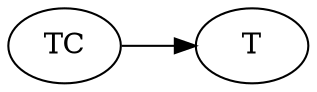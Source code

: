 
    digraph "graph20"
    {
        rankdir = "LR";
        size = "8,20";
        ratio = compress;
    "TC"->"T";

    }
    